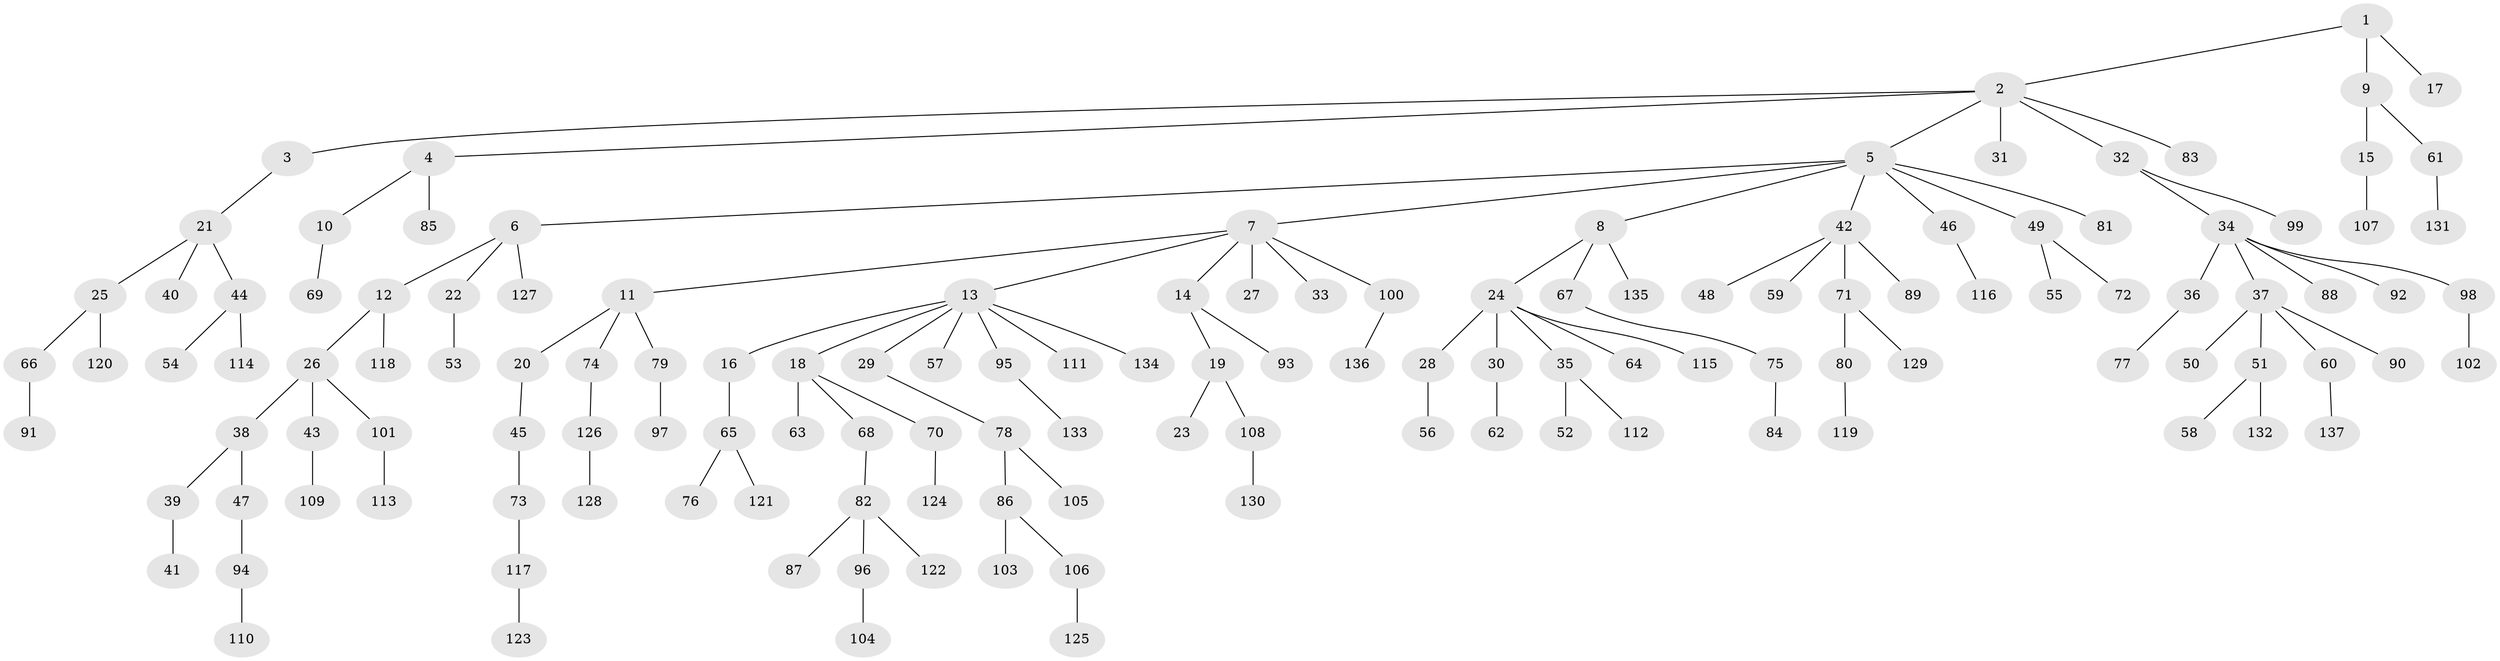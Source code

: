 // coarse degree distribution, {2: 0.24719101123595505, 8: 0.02247191011235955, 10: 0.011235955056179775, 7: 0.011235955056179775, 3: 0.06741573033707865, 1: 0.5617977528089888, 4: 0.0449438202247191, 5: 0.033707865168539325}
// Generated by graph-tools (version 1.1) at 2025/52/02/27/25 19:52:13]
// undirected, 137 vertices, 136 edges
graph export_dot {
graph [start="1"]
  node [color=gray90,style=filled];
  1;
  2;
  3;
  4;
  5;
  6;
  7;
  8;
  9;
  10;
  11;
  12;
  13;
  14;
  15;
  16;
  17;
  18;
  19;
  20;
  21;
  22;
  23;
  24;
  25;
  26;
  27;
  28;
  29;
  30;
  31;
  32;
  33;
  34;
  35;
  36;
  37;
  38;
  39;
  40;
  41;
  42;
  43;
  44;
  45;
  46;
  47;
  48;
  49;
  50;
  51;
  52;
  53;
  54;
  55;
  56;
  57;
  58;
  59;
  60;
  61;
  62;
  63;
  64;
  65;
  66;
  67;
  68;
  69;
  70;
  71;
  72;
  73;
  74;
  75;
  76;
  77;
  78;
  79;
  80;
  81;
  82;
  83;
  84;
  85;
  86;
  87;
  88;
  89;
  90;
  91;
  92;
  93;
  94;
  95;
  96;
  97;
  98;
  99;
  100;
  101;
  102;
  103;
  104;
  105;
  106;
  107;
  108;
  109;
  110;
  111;
  112;
  113;
  114;
  115;
  116;
  117;
  118;
  119;
  120;
  121;
  122;
  123;
  124;
  125;
  126;
  127;
  128;
  129;
  130;
  131;
  132;
  133;
  134;
  135;
  136;
  137;
  1 -- 2;
  1 -- 9;
  1 -- 17;
  2 -- 3;
  2 -- 4;
  2 -- 5;
  2 -- 31;
  2 -- 32;
  2 -- 83;
  3 -- 21;
  4 -- 10;
  4 -- 85;
  5 -- 6;
  5 -- 7;
  5 -- 8;
  5 -- 42;
  5 -- 46;
  5 -- 49;
  5 -- 81;
  6 -- 12;
  6 -- 22;
  6 -- 127;
  7 -- 11;
  7 -- 13;
  7 -- 14;
  7 -- 27;
  7 -- 33;
  7 -- 100;
  8 -- 24;
  8 -- 67;
  8 -- 135;
  9 -- 15;
  9 -- 61;
  10 -- 69;
  11 -- 20;
  11 -- 74;
  11 -- 79;
  12 -- 26;
  12 -- 118;
  13 -- 16;
  13 -- 18;
  13 -- 29;
  13 -- 57;
  13 -- 95;
  13 -- 111;
  13 -- 134;
  14 -- 19;
  14 -- 93;
  15 -- 107;
  16 -- 65;
  18 -- 63;
  18 -- 68;
  18 -- 70;
  19 -- 23;
  19 -- 108;
  20 -- 45;
  21 -- 25;
  21 -- 40;
  21 -- 44;
  22 -- 53;
  24 -- 28;
  24 -- 30;
  24 -- 35;
  24 -- 64;
  24 -- 115;
  25 -- 66;
  25 -- 120;
  26 -- 38;
  26 -- 43;
  26 -- 101;
  28 -- 56;
  29 -- 78;
  30 -- 62;
  32 -- 34;
  32 -- 99;
  34 -- 36;
  34 -- 37;
  34 -- 88;
  34 -- 92;
  34 -- 98;
  35 -- 52;
  35 -- 112;
  36 -- 77;
  37 -- 50;
  37 -- 51;
  37 -- 60;
  37 -- 90;
  38 -- 39;
  38 -- 47;
  39 -- 41;
  42 -- 48;
  42 -- 59;
  42 -- 71;
  42 -- 89;
  43 -- 109;
  44 -- 54;
  44 -- 114;
  45 -- 73;
  46 -- 116;
  47 -- 94;
  49 -- 55;
  49 -- 72;
  51 -- 58;
  51 -- 132;
  60 -- 137;
  61 -- 131;
  65 -- 76;
  65 -- 121;
  66 -- 91;
  67 -- 75;
  68 -- 82;
  70 -- 124;
  71 -- 80;
  71 -- 129;
  73 -- 117;
  74 -- 126;
  75 -- 84;
  78 -- 86;
  78 -- 105;
  79 -- 97;
  80 -- 119;
  82 -- 87;
  82 -- 96;
  82 -- 122;
  86 -- 103;
  86 -- 106;
  94 -- 110;
  95 -- 133;
  96 -- 104;
  98 -- 102;
  100 -- 136;
  101 -- 113;
  106 -- 125;
  108 -- 130;
  117 -- 123;
  126 -- 128;
}
